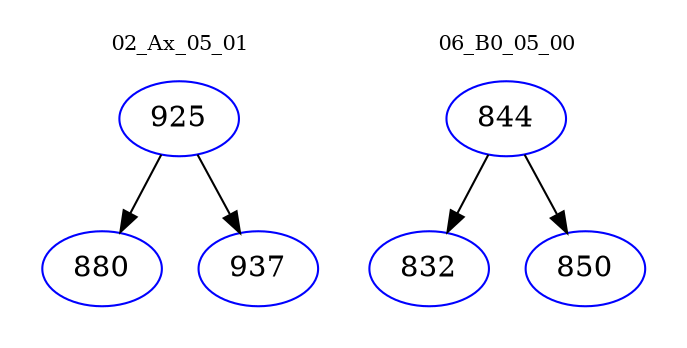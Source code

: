 digraph{
subgraph cluster_0 {
color = white
label = "02_Ax_05_01";
fontsize=10;
T0_925 [label="925", color="blue"]
T0_925 -> T0_880 [color="black"]
T0_880 [label="880", color="blue"]
T0_925 -> T0_937 [color="black"]
T0_937 [label="937", color="blue"]
}
subgraph cluster_1 {
color = white
label = "06_B0_05_00";
fontsize=10;
T1_844 [label="844", color="blue"]
T1_844 -> T1_832 [color="black"]
T1_832 [label="832", color="blue"]
T1_844 -> T1_850 [color="black"]
T1_850 [label="850", color="blue"]
}
}
